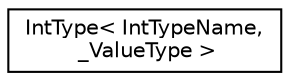 digraph "Graphical Class Hierarchy"
{
 // LATEX_PDF_SIZE
  edge [fontname="Helvetica",fontsize="10",labelfontname="Helvetica",labelfontsize="10"];
  node [fontname="Helvetica",fontsize="10",shape=record];
  rankdir="LR";
  Node0 [label="IntType\< IntTypeName,\l _ValueType \>",height=0.2,width=0.4,color="black", fillcolor="white", style="filled",URL="$classgtl_1_1_int_type.html",tooltip=" "];
}
